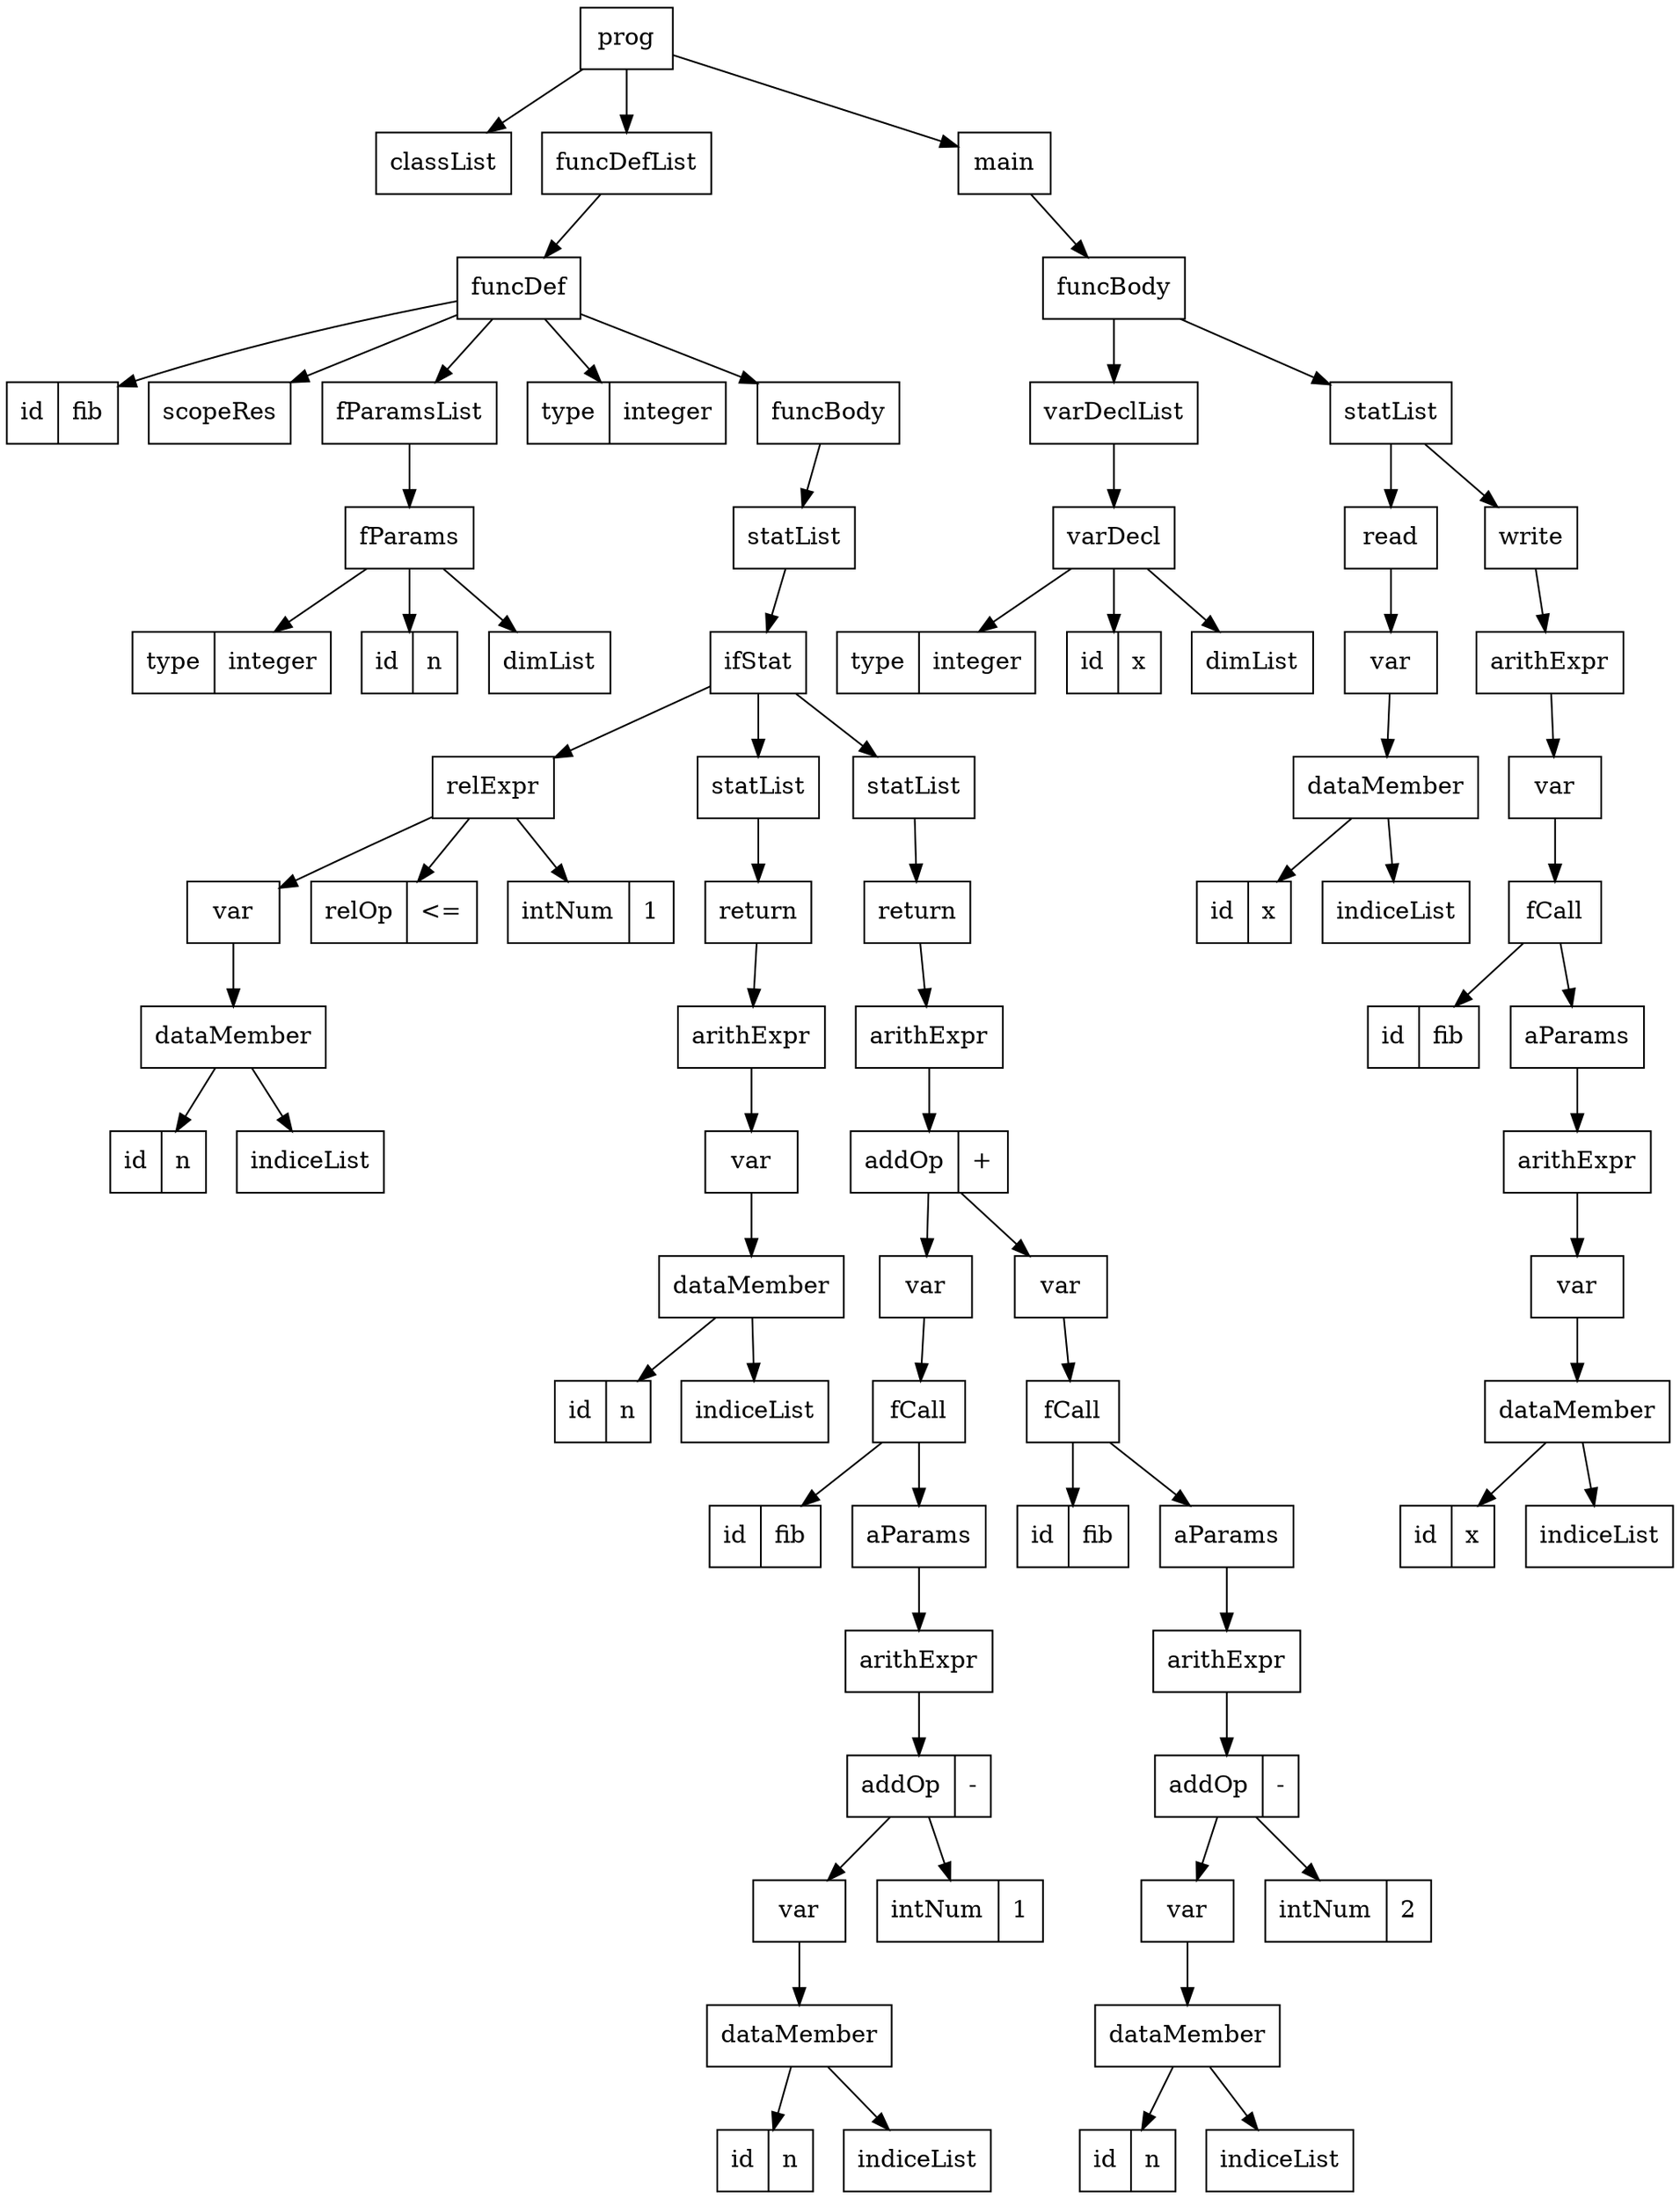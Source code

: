 digraph ast {
node [shape=record];
0[label="prog"]
0 -> 1
1[label="classList"]
0 -> 2
2[label="funcDefList"]
2 -> 3
3[label="funcDef"]
3 -> 4
4[label="id | fib"]
3 -> 5
5[label="scopeRes"]
3 -> 6
6[label="fParamsList"]
6 -> 7
7[label="fParams"]
7 -> 8
8[label="type | integer"]
7 -> 9
9[label="id | n"]
7 -> 10
10[label="dimList"]
3 -> 11
11[label="type | integer"]
3 -> 12
12[label="funcBody"]
12 -> 13
13[label="statList"]
13 -> 14
14[label="ifStat"]
14 -> 15
15[label="relExpr"]
15 -> 16
16[label="var"]
16 -> 17
17[label="dataMember"]
17 -> 18
18[label="id | n"]
17 -> 19
19[label="indiceList"]
15 -> 20
20[label="relOp | \<="]
15 -> 21
21[label="intNum | 1"]
14 -> 22
22[label="statList"]
22 -> 23
23[label="return"]
23 -> 24
24[label="arithExpr"]
24 -> 25
25[label="var"]
25 -> 26
26[label="dataMember"]
26 -> 27
27[label="id | n"]
26 -> 28
28[label="indiceList"]
14 -> 29
29[label="statList"]
29 -> 30
30[label="return"]
30 -> 31
31[label="arithExpr"]
31 -> 32
32[label="addOp | +"]
32 -> 33
33[label="var"]
33 -> 34
34[label="fCall"]
34 -> 35
35[label="id | fib"]
34 -> 36
36[label="aParams"]
36 -> 37
37[label="arithExpr"]
37 -> 38
38[label="addOp | -"]
38 -> 39
39[label="var"]
39 -> 40
40[label="dataMember"]
40 -> 41
41[label="id | n"]
40 -> 42
42[label="indiceList"]
38 -> 43
43[label="intNum | 1"]
32 -> 44
44[label="var"]
44 -> 45
45[label="fCall"]
45 -> 46
46[label="id | fib"]
45 -> 47
47[label="aParams"]
47 -> 48
48[label="arithExpr"]
48 -> 49
49[label="addOp | -"]
49 -> 50
50[label="var"]
50 -> 51
51[label="dataMember"]
51 -> 52
52[label="id | n"]
51 -> 53
53[label="indiceList"]
49 -> 54
54[label="intNum | 2"]
0 -> 55
55[label="main"]
55 -> 56
56[label="funcBody"]
56 -> 57
57[label="varDeclList"]
57 -> 58
58[label="varDecl"]
58 -> 59
59[label="type | integer"]
58 -> 60
60[label="id | x"]
58 -> 61
61[label="dimList"]
56 -> 62
62[label="statList"]
62 -> 63
63[label="read"]
63 -> 64
64[label="var"]
64 -> 65
65[label="dataMember"]
65 -> 66
66[label="id | x"]
65 -> 67
67[label="indiceList"]
62 -> 68
68[label="write"]
68 -> 69
69[label="arithExpr"]
69 -> 70
70[label="var"]
70 -> 71
71[label="fCall"]
71 -> 72
72[label="id | fib"]
71 -> 73
73[label="aParams"]
73 -> 74
74[label="arithExpr"]
74 -> 75
75[label="var"]
75 -> 76
76[label="dataMember"]
76 -> 77
77[label="id | x"]
76 -> 78
78[label="indiceList"]
}